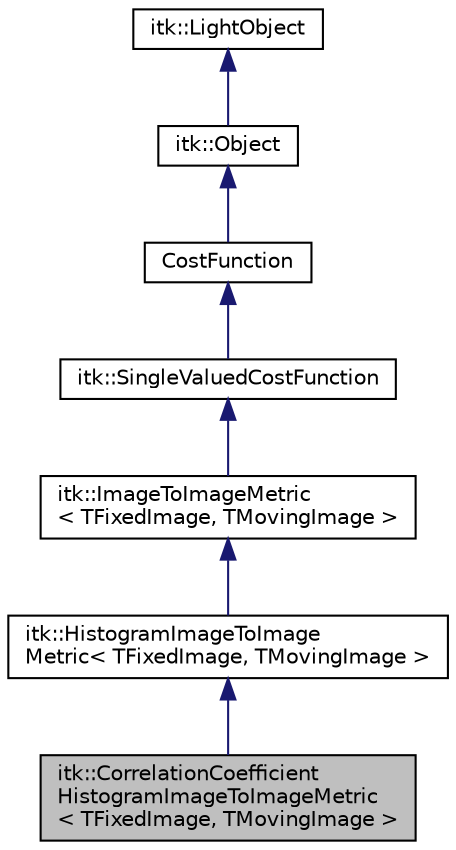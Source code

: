 digraph "itk::CorrelationCoefficientHistogramImageToImageMetric&lt; TFixedImage, TMovingImage &gt;"
{
 // LATEX_PDF_SIZE
  edge [fontname="Helvetica",fontsize="10",labelfontname="Helvetica",labelfontsize="10"];
  node [fontname="Helvetica",fontsize="10",shape=record];
  Node1 [label="itk::CorrelationCoefficient\lHistogramImageToImageMetric\l\< TFixedImage, TMovingImage \>",height=0.2,width=0.4,color="black", fillcolor="grey75", style="filled", fontcolor="black",tooltip="Computes correlation coefficient similarity measure between two images to be registered."];
  Node2 -> Node1 [dir="back",color="midnightblue",fontsize="10",style="solid",fontname="Helvetica"];
  Node2 [label="itk::HistogramImageToImage\lMetric\< TFixedImage, TMovingImage \>",height=0.2,width=0.4,color="black", fillcolor="white", style="filled",URL="$classitk_1_1HistogramImageToImageMetric.html",tooltip="Computes similarity between two objects to be registered."];
  Node3 -> Node2 [dir="back",color="midnightblue",fontsize="10",style="solid",fontname="Helvetica"];
  Node3 [label="itk::ImageToImageMetric\l\< TFixedImage, TMovingImage \>",height=0.2,width=0.4,color="black", fillcolor="white", style="filled",URL="$classitk_1_1ImageToImageMetric.html",tooltip="Computes similarity between regions of two images."];
  Node4 -> Node3 [dir="back",color="midnightblue",fontsize="10",style="solid",fontname="Helvetica"];
  Node4 [label="itk::SingleValuedCostFunction",height=0.2,width=0.4,color="black", fillcolor="white", style="filled",URL="$classitk_1_1SingleValuedCostFunction.html",tooltip="This class is a base for the CostFunctions returning a single value."];
  Node5 -> Node4 [dir="back",color="midnightblue",fontsize="10",style="solid",fontname="Helvetica"];
  Node5 [label="CostFunction",height=0.2,width=0.4,color="black", fillcolor="white", style="filled",URL="$classitk_1_1CostFunctionTemplate.html",tooltip=" "];
  Node6 -> Node5 [dir="back",color="midnightblue",fontsize="10",style="solid",fontname="Helvetica"];
  Node6 [label="itk::Object",height=0.2,width=0.4,color="black", fillcolor="white", style="filled",URL="$classitk_1_1Object.html",tooltip="Base class for most ITK classes."];
  Node7 -> Node6 [dir="back",color="midnightblue",fontsize="10",style="solid",fontname="Helvetica"];
  Node7 [label="itk::LightObject",height=0.2,width=0.4,color="black", fillcolor="white", style="filled",URL="$classitk_1_1LightObject.html",tooltip="Light weight base class for most itk classes."];
}
